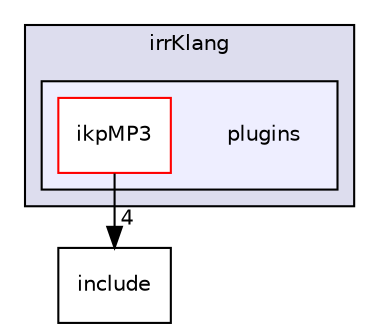 digraph "Computer Graphics/irrKlang/plugins" {
  bgcolor=transparent;
  compound=true
  node [ fontsize="10", fontname="Helvetica"];
  edge [ labelfontsize="10", labelfontname="Helvetica"];
  subgraph clusterdir_6a0ef7c59787af7de3734003789107e2 {
    graph [ bgcolor="#ddddee", pencolor="black", label="irrKlang" fontname="Helvetica", fontsize="10", URL="dir_6a0ef7c59787af7de3734003789107e2.html"]
  subgraph clusterdir_6f3eb046256fd728f56d11719040f83b {
    graph [ bgcolor="#eeeeff", pencolor="black", label="" URL="dir_6f3eb046256fd728f56d11719040f83b.html"];
    dir_6f3eb046256fd728f56d11719040f83b [shape=plaintext label="plugins"];
    dir_6e147ce48903ffbb2ff2c9514f470fab [shape=box label="ikpMP3" color="red" fillcolor="white" style="filled" URL="dir_6e147ce48903ffbb2ff2c9514f470fab.html"];
  }
  }
  dir_2dee590d80439c849fbe3dcf65def756 [shape=box label="include" URL="dir_2dee590d80439c849fbe3dcf65def756.html"];
  dir_6e147ce48903ffbb2ff2c9514f470fab->dir_2dee590d80439c849fbe3dcf65def756 [headlabel="4", labeldistance=1.5 headhref="dir_000006_000004.html"];
}
